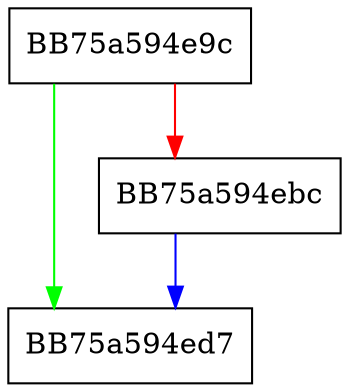 digraph trigger_timer_ev {
  node [shape="box"];
  graph [splines=ortho];
  BB75a594e9c -> BB75a594ed7 [color="green"];
  BB75a594e9c -> BB75a594ebc [color="red"];
  BB75a594ebc -> BB75a594ed7 [color="blue"];
}